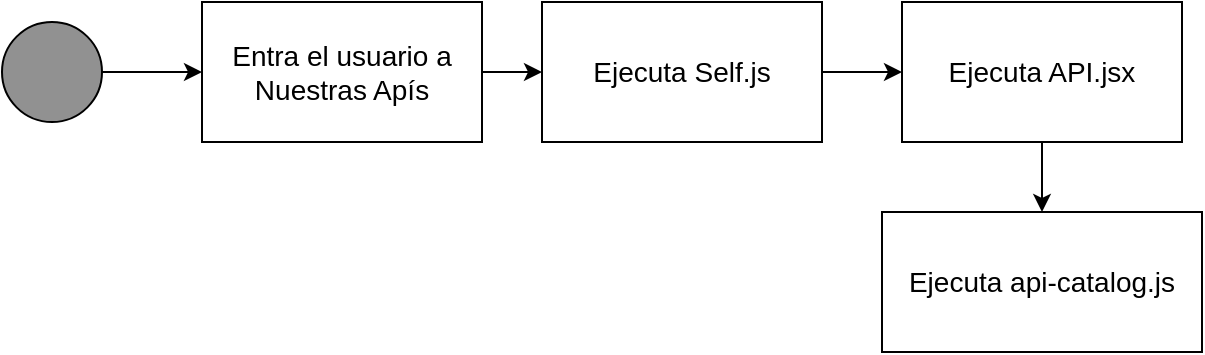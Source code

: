 <mxfile version="24.5.3" type="github">
  <diagram name="Página-1" id="ZSJSENCACcPP8gSmaEOB">
    <mxGraphModel dx="880" dy="434" grid="1" gridSize="10" guides="1" tooltips="1" connect="1" arrows="1" fold="1" page="1" pageScale="1" pageWidth="827" pageHeight="1169" math="0" shadow="0">
      <root>
        <mxCell id="0" />
        <mxCell id="1" parent="0" />
        <mxCell id="fVgUwCNFYylw4b4INK1n-3" style="edgeStyle=orthogonalEdgeStyle;rounded=0;orthogonalLoop=1;jettySize=auto;html=1;" parent="1" source="fVgUwCNFYylw4b4INK1n-1" target="fVgUwCNFYylw4b4INK1n-2" edge="1">
          <mxGeometry relative="1" as="geometry" />
        </mxCell>
        <mxCell id="fVgUwCNFYylw4b4INK1n-1" value="" style="ellipse;whiteSpace=wrap;html=1;aspect=fixed;fillColor=#919191;" parent="1" vertex="1">
          <mxGeometry x="90" y="335" width="50" height="50" as="geometry" />
        </mxCell>
        <mxCell id="e3wcZkx6HrIsEKtUwEhM-2" value="" style="edgeStyle=orthogonalEdgeStyle;rounded=0;orthogonalLoop=1;jettySize=auto;html=1;" parent="1" source="fVgUwCNFYylw4b4INK1n-2" target="e3wcZkx6HrIsEKtUwEhM-1" edge="1">
          <mxGeometry relative="1" as="geometry" />
        </mxCell>
        <mxCell id="fVgUwCNFYylw4b4INK1n-2" value="&lt;font style=&quot;font-size: 14px;&quot;&gt;Entra el usuario a Nuestras Apís&lt;/font&gt;" style="rounded=0;whiteSpace=wrap;html=1;" parent="1" vertex="1">
          <mxGeometry x="190" y="325" width="140" height="70" as="geometry" />
        </mxCell>
        <mxCell id="J_SqovS37nLpBrE6pN35-2" value="" style="edgeStyle=orthogonalEdgeStyle;rounded=0;orthogonalLoop=1;jettySize=auto;html=1;" edge="1" parent="1" source="e3wcZkx6HrIsEKtUwEhM-1" target="J_SqovS37nLpBrE6pN35-1">
          <mxGeometry relative="1" as="geometry" />
        </mxCell>
        <mxCell id="e3wcZkx6HrIsEKtUwEhM-1" value="&lt;span style=&quot;font-size: 14px;&quot;&gt;Ejecuta Self.js&lt;/span&gt;" style="rounded=0;whiteSpace=wrap;html=1;" parent="1" vertex="1">
          <mxGeometry x="360" y="325" width="140" height="70" as="geometry" />
        </mxCell>
        <mxCell id="J_SqovS37nLpBrE6pN35-4" value="" style="edgeStyle=orthogonalEdgeStyle;rounded=0;orthogonalLoop=1;jettySize=auto;html=1;" edge="1" parent="1" source="J_SqovS37nLpBrE6pN35-1" target="J_SqovS37nLpBrE6pN35-3">
          <mxGeometry relative="1" as="geometry" />
        </mxCell>
        <mxCell id="J_SqovS37nLpBrE6pN35-1" value="&lt;span style=&quot;font-size: 14px;&quot;&gt;Ejecuta API.jsx&lt;/span&gt;" style="rounded=0;whiteSpace=wrap;html=1;" vertex="1" parent="1">
          <mxGeometry x="540" y="325" width="140" height="70" as="geometry" />
        </mxCell>
        <mxCell id="J_SqovS37nLpBrE6pN35-3" value="&lt;span style=&quot;font-size: 14px;&quot;&gt;Ejecuta api-catalog.js&lt;/span&gt;" style="rounded=0;whiteSpace=wrap;html=1;" vertex="1" parent="1">
          <mxGeometry x="530" y="430" width="160" height="70" as="geometry" />
        </mxCell>
      </root>
    </mxGraphModel>
  </diagram>
</mxfile>
